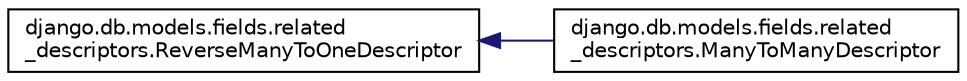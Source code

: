 digraph "Graphical Class Hierarchy"
{
 // LATEX_PDF_SIZE
  edge [fontname="Helvetica",fontsize="10",labelfontname="Helvetica",labelfontsize="10"];
  node [fontname="Helvetica",fontsize="10",shape=record];
  rankdir="LR";
  Node0 [label="django.db.models.fields.related\l_descriptors.ReverseManyToOneDescriptor",height=0.2,width=0.4,color="black", fillcolor="white", style="filled",URL="$d1/dff/classdjango_1_1db_1_1models_1_1fields_1_1related__descriptors_1_1_reverse_many_to_one_descriptor.html",tooltip=" "];
  Node0 -> Node1 [dir="back",color="midnightblue",fontsize="10",style="solid",fontname="Helvetica"];
  Node1 [label="django.db.models.fields.related\l_descriptors.ManyToManyDescriptor",height=0.2,width=0.4,color="black", fillcolor="white", style="filled",URL="$d1/d13/classdjango_1_1db_1_1models_1_1fields_1_1related__descriptors_1_1_many_to_many_descriptor.html",tooltip=" "];
}
